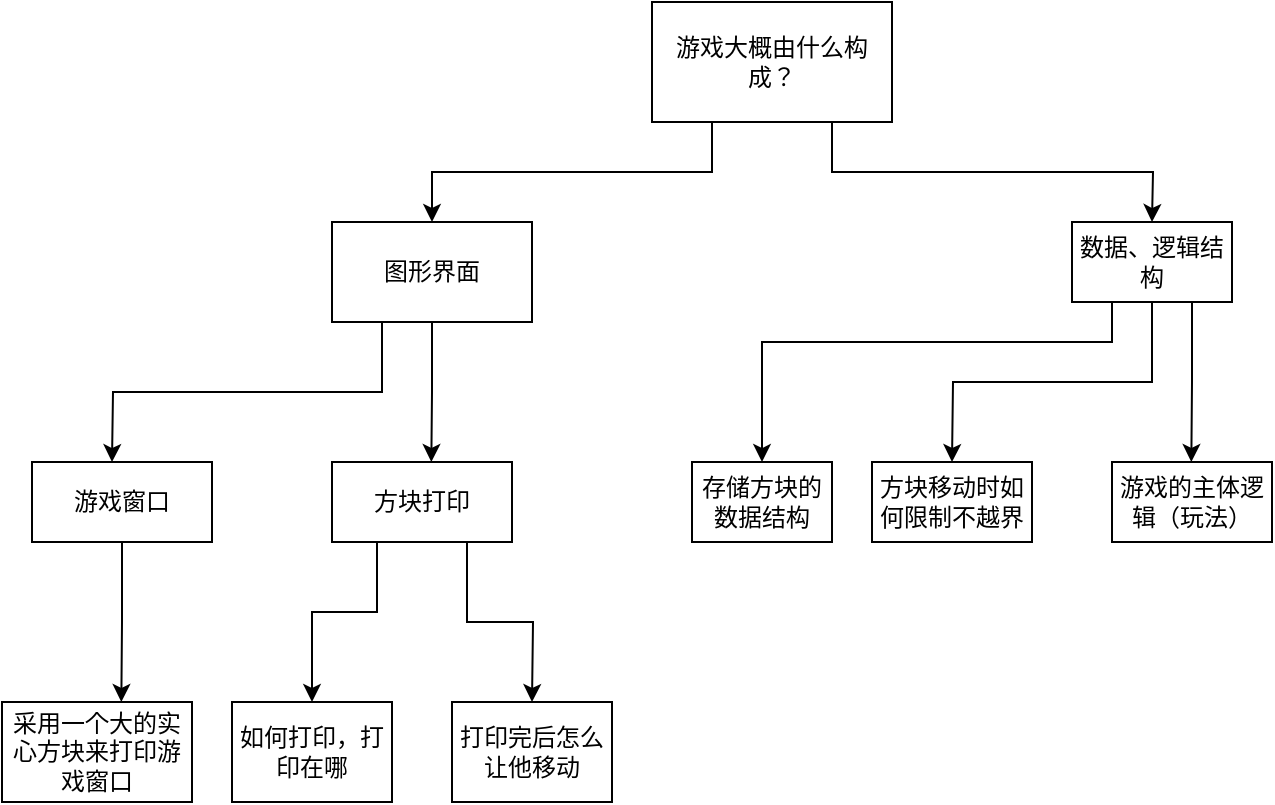 <mxfile version="20.8.24" type="device"><diagram id="R2lEEEUBdFMjLlhIrx00" name="Page-1"><mxGraphModel dx="1302" dy="724" grid="1" gridSize="10" guides="1" tooltips="1" connect="1" arrows="1" fold="1" page="1" pageScale="1" pageWidth="850" pageHeight="1100" math="0" shadow="0" extFonts="Permanent Marker^https://fonts.googleapis.com/css?family=Permanent+Marker"><root><mxCell id="0"/><mxCell id="1" parent="0"/><mxCell id="KFd9ljNM5C9KTj5y7BM_-7" style="edgeStyle=orthogonalEdgeStyle;rounded=0;orthogonalLoop=1;jettySize=auto;html=1;exitX=0.25;exitY=1;exitDx=0;exitDy=0;entryX=0.5;entryY=0;entryDx=0;entryDy=0;" edge="1" parent="1" source="KFd9ljNM5C9KTj5y7BM_-2" target="KFd9ljNM5C9KTj5y7BM_-5"><mxGeometry relative="1" as="geometry"/></mxCell><mxCell id="KFd9ljNM5C9KTj5y7BM_-8" style="edgeStyle=orthogonalEdgeStyle;rounded=0;orthogonalLoop=1;jettySize=auto;html=1;exitX=0.75;exitY=1;exitDx=0;exitDy=0;" edge="1" parent="1" source="KFd9ljNM5C9KTj5y7BM_-2"><mxGeometry relative="1" as="geometry"><mxPoint x="600.0" y="120" as="targetPoint"/></mxGeometry></mxCell><mxCell id="KFd9ljNM5C9KTj5y7BM_-2" value="游戏大概由什么构成？" style="rounded=0;whiteSpace=wrap;html=1;movable=1;resizable=1;rotatable=1;deletable=1;editable=1;locked=0;connectable=1;" vertex="1" parent="1"><mxGeometry x="350" y="10" width="120" height="60" as="geometry"/></mxCell><mxCell id="KFd9ljNM5C9KTj5y7BM_-10" style="edgeStyle=orthogonalEdgeStyle;rounded=0;orthogonalLoop=1;jettySize=auto;html=1;exitX=0.25;exitY=1;exitDx=0;exitDy=0;" edge="1" parent="1" source="KFd9ljNM5C9KTj5y7BM_-5"><mxGeometry relative="1" as="geometry"><mxPoint x="80" y="240" as="targetPoint"/></mxGeometry></mxCell><mxCell id="KFd9ljNM5C9KTj5y7BM_-12" style="edgeStyle=orthogonalEdgeStyle;rounded=0;orthogonalLoop=1;jettySize=auto;html=1;exitX=0.5;exitY=1;exitDx=0;exitDy=0;" edge="1" parent="1" source="KFd9ljNM5C9KTj5y7BM_-5"><mxGeometry relative="1" as="geometry"><mxPoint x="239.667" y="240" as="targetPoint"/></mxGeometry></mxCell><mxCell id="KFd9ljNM5C9KTj5y7BM_-5" value="图形界面" style="rounded=0;whiteSpace=wrap;html=1;" vertex="1" parent="1"><mxGeometry x="190" y="120" width="100" height="50" as="geometry"/></mxCell><mxCell id="KFd9ljNM5C9KTj5y7BM_-14" style="edgeStyle=orthogonalEdgeStyle;rounded=0;orthogonalLoop=1;jettySize=auto;html=1;exitX=0.25;exitY=1;exitDx=0;exitDy=0;entryX=0.5;entryY=0;entryDx=0;entryDy=0;" edge="1" parent="1" source="KFd9ljNM5C9KTj5y7BM_-9" target="KFd9ljNM5C9KTj5y7BM_-15"><mxGeometry relative="1" as="geometry"><mxPoint x="400" y="200" as="targetPoint"/><Array as="points"><mxPoint x="580" y="180"/><mxPoint x="405" y="180"/></Array></mxGeometry></mxCell><mxCell id="KFd9ljNM5C9KTj5y7BM_-16" style="edgeStyle=orthogonalEdgeStyle;rounded=0;orthogonalLoop=1;jettySize=auto;html=1;exitX=0.5;exitY=1;exitDx=0;exitDy=0;" edge="1" parent="1" source="KFd9ljNM5C9KTj5y7BM_-9"><mxGeometry relative="1" as="geometry"><mxPoint x="500.0" y="240" as="targetPoint"/></mxGeometry></mxCell><mxCell id="KFd9ljNM5C9KTj5y7BM_-18" style="edgeStyle=orthogonalEdgeStyle;rounded=0;orthogonalLoop=1;jettySize=auto;html=1;exitX=0.75;exitY=1;exitDx=0;exitDy=0;" edge="1" parent="1" source="KFd9ljNM5C9KTj5y7BM_-9"><mxGeometry relative="1" as="geometry"><mxPoint x="619.667" y="240" as="targetPoint"/></mxGeometry></mxCell><mxCell id="KFd9ljNM5C9KTj5y7BM_-9" value="数据、逻辑结构" style="rounded=0;whiteSpace=wrap;html=1;movable=1;resizable=1;rotatable=1;deletable=1;editable=1;locked=0;connectable=1;" vertex="1" parent="1"><mxGeometry x="560" y="120" width="80" height="40" as="geometry"/></mxCell><mxCell id="KFd9ljNM5C9KTj5y7BM_-22" style="edgeStyle=orthogonalEdgeStyle;rounded=0;orthogonalLoop=1;jettySize=auto;html=1;exitX=0.5;exitY=1;exitDx=0;exitDy=0;" edge="1" parent="1" source="KFd9ljNM5C9KTj5y7BM_-11"><mxGeometry relative="1" as="geometry"><mxPoint x="84.667" y="360" as="targetPoint"/></mxGeometry></mxCell><mxCell id="KFd9ljNM5C9KTj5y7BM_-11" value="游戏窗口" style="rounded=0;whiteSpace=wrap;html=1;" vertex="1" parent="1"><mxGeometry x="40" y="240" width="90" height="40" as="geometry"/></mxCell><mxCell id="KFd9ljNM5C9KTj5y7BM_-21" style="edgeStyle=orthogonalEdgeStyle;rounded=0;orthogonalLoop=1;jettySize=auto;html=1;exitX=0.25;exitY=1;exitDx=0;exitDy=0;" edge="1" parent="1" source="KFd9ljNM5C9KTj5y7BM_-13"><mxGeometry relative="1" as="geometry"><mxPoint x="180" y="360" as="targetPoint"/><Array as="points"><mxPoint x="213" y="315"/><mxPoint x="180" y="315"/></Array></mxGeometry></mxCell><mxCell id="KFd9ljNM5C9KTj5y7BM_-25" style="edgeStyle=orthogonalEdgeStyle;rounded=0;orthogonalLoop=1;jettySize=auto;html=1;exitX=0.75;exitY=1;exitDx=0;exitDy=0;" edge="1" parent="1" source="KFd9ljNM5C9KTj5y7BM_-13"><mxGeometry relative="1" as="geometry"><mxPoint x="290" y="360" as="targetPoint"/></mxGeometry></mxCell><mxCell id="KFd9ljNM5C9KTj5y7BM_-13" value="方块打印" style="rounded=0;whiteSpace=wrap;html=1;" vertex="1" parent="1"><mxGeometry x="190" y="240" width="90" height="40" as="geometry"/></mxCell><mxCell id="KFd9ljNM5C9KTj5y7BM_-15" value="存储方块的数据结构" style="rounded=0;whiteSpace=wrap;html=1;" vertex="1" parent="1"><mxGeometry x="370" y="240" width="70" height="40" as="geometry"/></mxCell><mxCell id="KFd9ljNM5C9KTj5y7BM_-17" value="方块移动时如何限制不越界" style="rounded=0;whiteSpace=wrap;html=1;" vertex="1" parent="1"><mxGeometry x="460" y="240" width="80" height="40" as="geometry"/></mxCell><mxCell id="KFd9ljNM5C9KTj5y7BM_-20" value="游戏的主体逻辑（玩法）" style="rounded=0;whiteSpace=wrap;html=1;" vertex="1" parent="1"><mxGeometry x="580" y="240" width="80" height="40" as="geometry"/></mxCell><mxCell id="KFd9ljNM5C9KTj5y7BM_-23" value="采用一个大的实心方块来打印游戏窗口" style="rounded=0;whiteSpace=wrap;html=1;" vertex="1" parent="1"><mxGeometry x="25" y="360" width="95" height="50" as="geometry"/></mxCell><mxCell id="KFd9ljNM5C9KTj5y7BM_-24" value="如何打印，打印在哪" style="rounded=0;whiteSpace=wrap;html=1;movable=1;resizable=1;rotatable=1;deletable=1;editable=1;locked=0;connectable=1;" vertex="1" parent="1"><mxGeometry x="140" y="360" width="80" height="50" as="geometry"/></mxCell><mxCell id="KFd9ljNM5C9KTj5y7BM_-26" value="打印完后怎么让他移动" style="rounded=0;whiteSpace=wrap;html=1;movable=1;resizable=1;rotatable=1;deletable=1;editable=1;locked=0;connectable=1;" vertex="1" parent="1"><mxGeometry x="250" y="360" width="80" height="50" as="geometry"/></mxCell></root></mxGraphModel></diagram></mxfile>